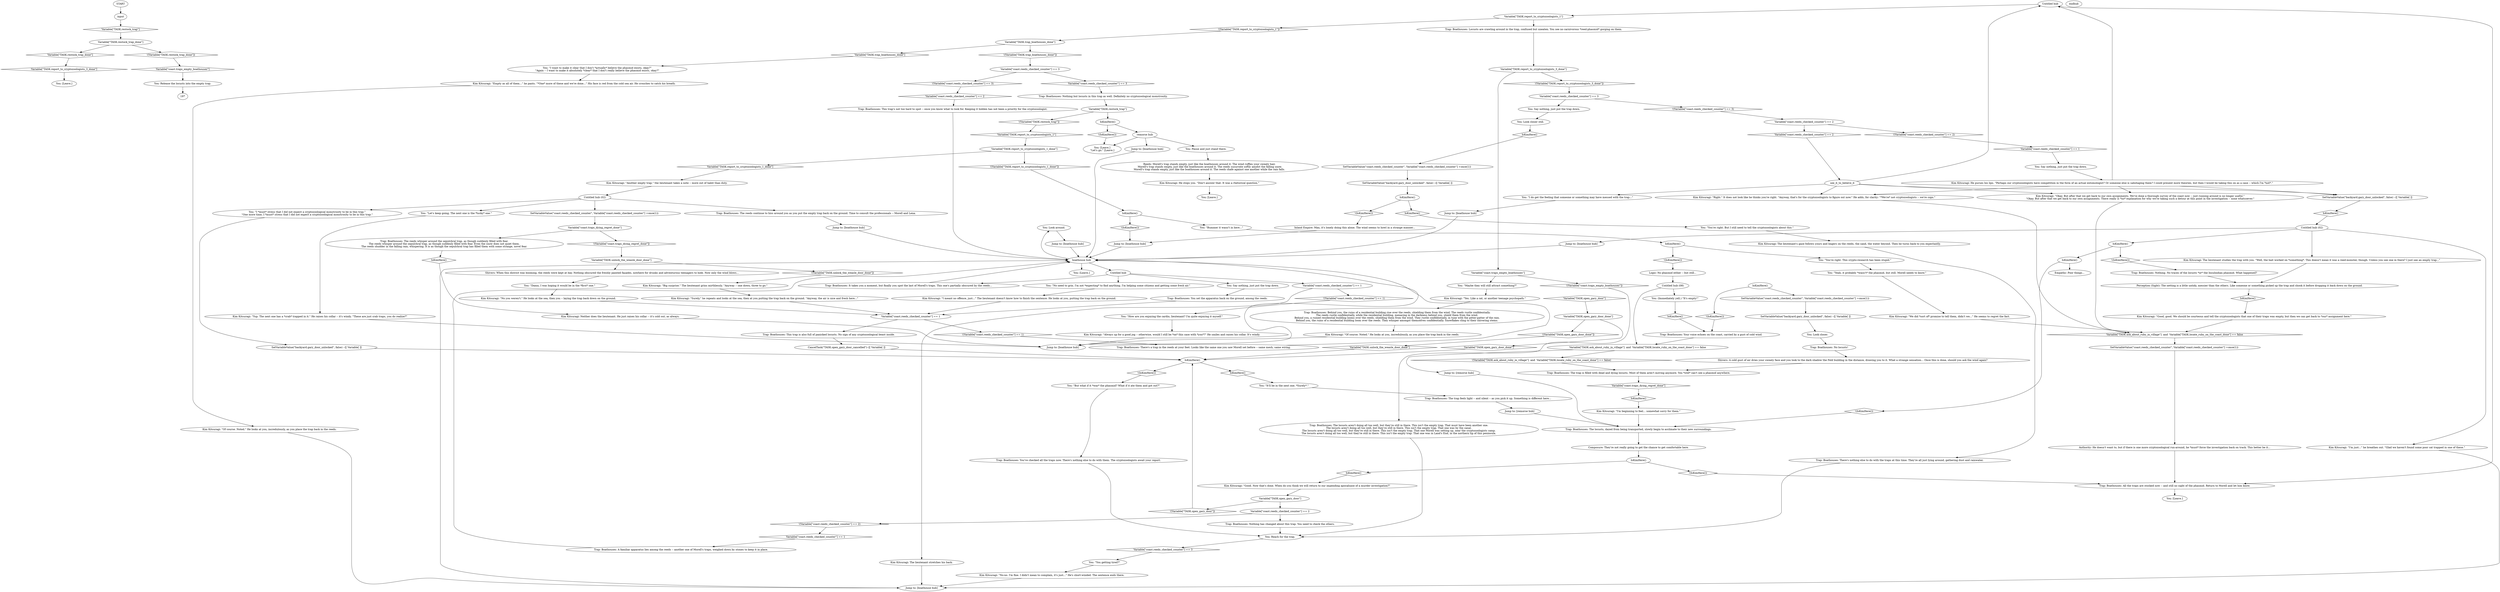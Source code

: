 # COAST ORB / reeds by feld
# These reeds are somewhere near Feld. The interactable reeds you can search when Morell tells you to check the phasmid traps. There are traps in these reeds.
# ==================================================
digraph G {
	  0 [label="START"];
	  1 [label="input"];
	  2 [label="You: Look around."];
	  3 [label="You: Say nothing, just put the trap down."];
	  4 [label="Kim Kitsuragi: \"No you weren't.\" He looks at the sea, then you -- laying the trap back down on the ground."];
	  5 [label="Kim Kitsuragi: \"I meant no offence, just...\" The lieutenant doesn't know how to finish the sentence. He looks at you, putting the trap back on the ground."];
	  6 [label="Trap: Boathouses: You set the apparatus back on the ground, among the reeds."];
	  7 [label="Variable[\"coast.reeds_checked_counter\"] == 2"];
	  8 [label="Variable[\"coast.reeds_checked_counter\"] == 2", shape=diamond];
	  9 [label="!(Variable[\"coast.reeds_checked_counter\"] == 2)", shape=diamond];
	  10 [label="IsKimHere()"];
	  11 [label="IsKimHere()", shape=diamond];
	  12 [label="!(IsKimHere())", shape=diamond];
	  13 [label="Jump to: [boathouse hub]"];
	  14 [label="You: Pause and just stand there."];
	  15 [label="Variable[\"TASK.open_gary_door_done\"]"];
	  16 [label="Variable[\"TASK.open_gary_door_done\"]", shape=diamond];
	  17 [label="!(Variable[\"TASK.open_gary_door_done\"])", shape=diamond];
	  18 [label="Variable[\"coast.reeds_checked_counter\"] == 3"];
	  19 [label="Variable[\"coast.reeds_checked_counter\"] == 3", shape=diamond];
	  20 [label="!(Variable[\"coast.reeds_checked_counter\"] == 3)", shape=diamond];
	  21 [label="Trap: Boathouses: There's a trap in the reeds at your feet. Looks like the same one you saw Morell set before -- same mesh, same wiring."];
	  22 [label="You: \"Let's keep going. The next one is the *lucky* one.\""];
	  23 [label="Untitled hub (02)"];
	  24 [label="Jump to: [boathouse hub]"];
	  25 [label="Jump to: [boathouse hub]"];
	  26 [label="You: [Leave.]\n\"Let's go.\" [Leave.]"];
	  27 [label="Kim Kitsuragi: \"Good. Now that's done. When do you think we will return to our impending apocalypse of a murder investigation?\""];
	  28 [label="Composure: They're not really going to get the chance to get comfortable here."];
	  29 [label="boathouse hub"];
	  30 [label="You: [Leave.]"];
	  31 [label="Trap: Boathouses: No locusts!"];
	  32 [label="Kim Kitsuragi: \"Yup. The next one has a *crab* trapped in it.\" He raises his collar -- it's windy. \"These are just crab traps, you do realize?\""];
	  33 [label="SetVariableValue(\"backyard.gary_door_unlocked\", false) --[[ Variable[ ]]"];
	  34 [label="Variable[\"TASK.restock_trap_done\"]"];
	  35 [label="Variable[\"TASK.restock_trap_done\"]", shape=diamond];
	  36 [label="!(Variable[\"TASK.restock_trap_done\"])", shape=diamond];
	  37 [label="Trap: Boathouses: The locusts aren't doing all too well, but they're still in there. This isn't the empty trap. That must have been another one.\nThe locusts aren't doing all too well, but they're still in there. This isn't the empty trap. That one was by the canal.\nThe locusts aren't doing all too well, but they're still in there. This isn't the empty trap. That one Morell was setting up, near the cryptozoologists camp.\nThe locusts aren't doing all too well, but they're still in there. This isn't the empty trap. That one was in Land's End, in the northern tip of this peninsula."];
	  38 [label="endhub"];
	  39 [label="Trap: Boathouses: A familiar apparatus lies among the reeds -- another one of Morell's traps, weighed down by stones to keep it in place."];
	  40 [label="Trap: Boathouses: This trap's not too hard to spot -- once you know what to look for. Keeping it hidden has not been a priority for the cryptozoologist."];
	  41 [label="Variable[\"TASK.trap_boathouses_done\"]"];
	  42 [label="Variable[\"TASK.trap_boathouses_done\"]", shape=diamond];
	  43 [label="!(Variable[\"TASK.trap_boathouses_done\"])", shape=diamond];
	  44 [label="You: Look closer."];
	  45 [label="Jump to: [boathouse hub]"];
	  46 [label="SetVariableValue(\"backyard.gary_door_unlocked\", false) --[[ Variable[ ]]"];
	  47 [label="Kim Kitsuragi: \"I'm beginning to feel... somewhat sorry for them.\""];
	  48 [label="IsKimHere()"];
	  49 [label="IsKimHere()", shape=diamond];
	  50 [label="!(IsKimHere())", shape=diamond];
	  51 [label="Kim Kitsuragi: \"Always up for a good jog -- otherwise, would I still be *on* this case with *you*?\" He smiles and raises his collar. It's windy."];
	  52 [label="Trap: Boathouses: Your voice echoes on the coast, carried by a gust of cold wind."];
	  53 [label="You: \"I do get the feeling that someone or something may have messed with the trap...\""];
	  54 [label="Variable[\"TASK.report_to_cryptozoologists_1_done\"]"];
	  55 [label="Variable[\"TASK.report_to_cryptozoologists_1_done\"]", shape=diamond];
	  56 [label="!(Variable[\"TASK.report_to_cryptozoologists_1_done\"])", shape=diamond];
	  57 [label="You: [Leave.]"];
	  58 [label="You: \"No need to grin. I'm not *expecting* to find anything. I'm helping some citizens and getting some fresh air.\""];
	  59 [label="Inland Empire: Man, it's lonely doing this alone. The wind seems to howl in a strange manner..."];
	  60 [label="Kim Kitsuragi: \"No-no. I'm fine. I didn't mean to complain, it's just...\" He's short-winded. The sentence ends there."];
	  61 [label="Untitled hub (08)"];
	  62 [label="IsKimHere()"];
	  63 [label="IsKimHere()", shape=diamond];
	  64 [label="!(IsKimHere())", shape=diamond];
	  65 [label="You: (Immediately yell.) \"It's empty!\""];
	  66 [label="Trap: Boathouses: Nothing. No traces of the locusts *or* the Insulindian phasmid. What happened?"];
	  67 [label="Perception (Sight): The netting is a little untidy, messier than the others. Like someone or something picked up the trap and shook it before dropping it back down on the ground."];
	  68 [label="Kim Kitsuragi: \"We did *sort of* promise to tell them, didn't we...\" He seems to regret the fact."];
	  69 [label="Kim Kitsuragi: \"Yes. Like a cat, or another teenage psychopath.\""];
	  70 [label="IsKimHere()"];
	  71 [label="IsKimHere()", shape=diamond];
	  72 [label="!(IsKimHere())", shape=diamond];
	  73 [label="SetVariableValue(\"coast.reeds_checked_counter\", Variable[\"coast.reeds_checked_counter\"] +once(1)) "];
	  74 [label="Jump to: [remorse hub]"];
	  75 [label="Trap: Boathouses: Behind you, the ruins of a residential building rise over the reeds, shielding them from the wind. The reeds rustle confidentially.\nThe reeds rustle confidentially, while the residential building, menacing in the darkness behind you, shield them from the wind.\nBehind you, a ruined residential building looms over the reeds, shielding them from the wind. They rustle confidentially, in tune with the pitter-patter of the rain.\nBehind you, the ruins of a residential building loom over the reeds. They whisper amongst themselves confidentially. Snowflakes cling to their shivering stems."];
	  76 [label="Jump to: [boathouse hub]"];
	  77 [label="You: \"But what if it *was* the phasmid? What if it ate them and got out?\""];
	  78 [label="Kim Kitsuragi: \"Right.\" It does not look like he thinks you're right. \"Anyway, that's for the cryptozoologists to figure out now.\" He adds, for clarity: \"*We're* not cryptozoologists -- we're cops.\""];
	  79 [label="Trap: Boathouses: You've checked all the traps now. There's nothing else to do with them. The cryptozoologists await your report."];
	  80 [label="IsKimHere()"];
	  81 [label="IsKimHere()", shape=diamond];
	  82 [label="!(IsKimHere())", shape=diamond];
	  83 [label="You: \"Bummer it wasn't in here...\""];
	  84 [label="Kim Kitsuragi: \"I'm just...\" he breathes out. \"Glad we haven't found some poor cat trapped in one of these.\""];
	  85 [label="IsKimHere()"];
	  86 [label="IsKimHere()", shape=diamond];
	  87 [label="!(IsKimHere())", shape=diamond];
	  88 [label="You: \"You're right. This crypto-research has been stupid.\""];
	  89 [label="Kim Kitsuragi: \"Okay. But after that we get back to our own assignments. We've done a thorough survey of the coast now -- just running around is no longer useful.\"\n\"Okay. But after that we get back to our own assignments. There really is *no* explanation for why we're taking such a detour at this point in the investigation -- none whatsoever.\""];
	  90 [label="Kim Kitsuragi: The lieutenant's gaze follows yours and lingers on the reeds, the sand, the water beyond. Then he turns back to you expectantly."];
	  91 [label="Kim Kitsuragi: Neither does the lieutenant. He just raises his collar -- it's cold out, as always."];
	  92 [label="Kim Kitsuragi: He purses his lips. \"Perhaps our cryptozoologists have competition in the form of an actual entomologist? Or someone else is sabotaging them? I could present more theories, but then I would be taking this on as a case -- which I'm *not*.\""];
	  93 [label="Jump to: [boathouse hub]"];
	  94 [label="Trap: Boathouses: The trap is filled with dead and dying locusts. Most of them aren't moving anymore. You *still* can't see a phasmid anywhere."];
	  95 [label="You: [Leave.]"];
	  96 [label="Trap: Boathouses: All the traps are stocked now -- and still no sight of the phasmid. Return to Morell and let him know."];
	  97 [label="Variable[\"coast.reeds_checked_counter\"] == 3"];
	  98 [label="Variable[\"coast.reeds_checked_counter\"] == 3", shape=diamond];
	  99 [label="!(Variable[\"coast.reeds_checked_counter\"] == 3)", shape=diamond];
	  100 [label="You: Say nothing, just put the trap down."];
	  101 [label="Jump to: [boathouse hub]"];
	  102 [label="You: \"Damn, I was hoping it would be in the *first* one.\""];
	  103 [label="Trap: Boathouses: It takes you a moment, but finally you spot the last of Morell's traps. This one's partially obscured by the reeds..."];
	  104 [label="Trap: Boathouses: Nothing but locusts in this trap as well. Definitely no cryptozoological monstrosity."];
	  105 [label="see_it_to_believe_it"];
	  106 [label="Kim Kitsuragi: \"Good, good. We should be courteous and tell the cryptozoologists that one of their traps was empty, but then we can get back to *our* assignment here.\""];
	  107 [label="You: \"Yeah, it probably *wasn't* the phasmid, but still. Morell needs to know.\""];
	  108 [label="Untitled hub"];
	  109 [label="Kim Kitsuragi: He stops you. \"Don't answer that. It was a rhetorical question.\""];
	  110 [label="Variable[\"TASK.open_gary_door\"]"];
	  111 [label="Variable[\"TASK.open_gary_door\"]", shape=diamond];
	  112 [label="!(Variable[\"TASK.open_gary_door\"])", shape=diamond];
	  113 [label="Variable[\"coast.reeds_checked_counter\"] == 2"];
	  114 [label="Variable[\"coast.reeds_checked_counter\"] == 2", shape=diamond];
	  115 [label="!(Variable[\"coast.reeds_checked_counter\"] == 2)", shape=diamond];
	  116 [label="Trap: Boathouses: Nothing has changed about this trap. You need to check the others."];
	  117 [label="You: \"I want to make it clear that I don't *actually* believe the phasmid exists, okay?\"\n\"Again -- I want to make it absolutely *clear* that I don't really believe the phasmid exists, okay?\""];
	  118 [label="SetVariableValue(\"coast.reeds_checked_counter\", Variable[\"coast.reeds_checked_counter\"] +once(1)) "];
	  119 [label="Variable[\"TASK.report_to_cryptozoologists_3_done\"]"];
	  120 [label="Variable[\"TASK.report_to_cryptozoologists_3_done\"]", shape=diamond];
	  121 [label="!(Variable[\"TASK.report_to_cryptozoologists_3_done\"])", shape=diamond];
	  122 [label="Variable[\"coast.traps_empty_boathouses\"]"];
	  123 [label="Variable[\"coast.traps_empty_boathouses\"]", shape=diamond];
	  124 [label="!(Variable[\"coast.traps_empty_boathouses\"])", shape=diamond];
	  125 [label="You: \"Maybe they will still attract something?\""];
	  126 [label="Jump to: [boathouse hub]"];
	  127 [label="Variable[\"coast.reeds_checked_counter\"] == 1"];
	  128 [label="Variable[\"coast.reeds_checked_counter\"] == 1", shape=diamond];
	  129 [label="!(Variable[\"coast.reeds_checked_counter\"] == 1)", shape=diamond];
	  130 [label="Trap: Boathouses: This trap is also full of panicked locusts. No sign of any cryptozoological beast inside."];
	  131 [label="You: Say nothing, just put the trap down."];
	  132 [label="You: \"I *must* stress that I did not expect a cryptozoological monstrosity to be in this trap.\"\n\"One more time, I *must* stress that I did not expect a cryptozoological monstrosity to be in this trap.\""];
	  133 [label="Kim Kitsuragi: The lieutenant studies the trap with you. \"Well, the bait worked on *something*. This doesn't mean it was a reed-monster, though. Unless you see one in there? I just see an empty trap...\""];
	  134 [label="SetVariableValue(\"coast.reeds_checked_counter\", Variable[\"coast.reeds_checked_counter\"] +once(1)) "];
	  135 [label="CancelTask(\"TASK.open_gary_door_cancelled\")--[[ Variable[ ]]"];
	  136 [label="Kim Kitsuragi: \"Big surprise.\" The lieutenant grins mirthlessly. \"Anyway -- one down, three to go.\""];
	  137 [label="You: \"It'll be in the next one. *Surely*.\""];
	  138 [label="Variable[\"coast.reeds_checked_counter\"] == 1"];
	  139 [label="Variable[\"coast.reeds_checked_counter\"] == 1", shape=diamond];
	  140 [label="!(Variable[\"coast.reeds_checked_counter\"] == 1)", shape=diamond];
	  141 [label="Kim Kitsuragi: The lieutenant stretches his back."];
	  142 [label="You: Look closer still."];
	  143 [label="Variable[\"TASK.ask_about_ruby_in_village\"]  and  Variable[\"TASK.locate_ruby_on_the_coast_done\"] == false"];
	  144 [label="Variable[\"TASK.ask_about_ruby_in_village\"]  and  Variable[\"TASK.locate_ruby_on_the_coast_done\"] == false", shape=diamond];
	  145 [label="!(Variable[\"TASK.ask_about_ruby_in_village\"]  and  Variable[\"TASK.locate_ruby_on_the_coast_done\"] == false)", shape=diamond];
	  146 [label="Jump to: [remorse hub]"];
	  147 [label="Trap: Boathouses: There's nothing else to do with the traps at this time. They're all just lying around, gathering dust and rainwater."];
	  148 [label="Kim Kitsuragi: \"Another empty trap,\" the lieutenant takes a note -- more out of habit than duty."];
	  149 [label="You: \"You're right. But I still need to tell the cryptozoologists about this.\""];
	  150 [label="SetVariableValue(\"backyard.gary_door_unlocked\", false) --[[ Variable[ ]]"];
	  151 [label="Authority: He doesn't want to, but if there is one more cryptozoological run-around, he *must* force the investigation back on track. This better be it..."];
	  152 [label="You: [Leave.]"];
	  153 [label="You: Reach for the trap."];
	  154 [label="Untitled hub"];
	  155 [label="Kim Kitsuragi: \"Surely,\" he repeats and looks at the sea, then at you putting the trap back on the ground. \"Anyway, the air is nice and fresh here...\""];
	  156 [label="Trap: Boathouses: The trap feels light -- and silent -- as you pick it up. Something is different here..."];
	  157 [label="You: \"You getting tired?\""];
	  158 [label="IsKimHere()"];
	  159 [label="IsKimHere()", shape=diamond];
	  160 [label="!(IsKimHere())", shape=diamond];
	  161 [label="IsKimHere()"];
	  162 [label="IsKimHere()", shape=diamond];
	  163 [label="!(IsKimHere())", shape=diamond];
	  164 [label="Empathy: Poor things..."];
	  165 [label="Variable[\"TASK.unlock_the_weasle_door_done\"]"];
	  166 [label="Variable[\"TASK.unlock_the_weasle_door_done\"]", shape=diamond];
	  167 [label="!(Variable[\"TASK.unlock_the_weasle_door_done\"])", shape=diamond];
	  168 [label="Shivers: When this district was booming, the reeds were kept at bay. Nothing obscured the freshly painted façades, nowhere for drunks and adventurous teenagers to hide. Now only the wind blows..."];
	  169 [label="Kim Kitsuragi: \"Of course. Noted.\" He looks at you, incredulously, as you place the trap back in the reeds."];
	  170 [label="Kim Kitsuragi: \"Empty as all of them...\" he pants. \"*One* more of these and we're done...\" His face is red from the cold sea air. He crouches to catch his breath."];
	  171 [label="Untitled hub (02)"];
	  172 [label="Kim Kitsuragi: \"Of course. Noted.\" He looks at you, incredulously, as you place the trap back in the reeds."];
	  173 [label="SetVariableValue(\"backyard.gary_door_unlocked\", false) --[[ Variable[ ]]"];
	  174 [label="Variable[\"coast.traps_dying_regret_done\"]"];
	  175 [label="Variable[\"coast.traps_dying_regret_done\"]", shape=diamond];
	  176 [label="!(Variable[\"coast.traps_dying_regret_done\"])", shape=diamond];
	  177 [label="Trap: Boathouses: The reeds whisper around the sepulchral trap, as though suddenly filled with fear.\nThe reeds whisper around the sepulchral trap, as though suddenly filled with fear. Even the snow does not quiet them.\nThe reeds shudder in the falling rain, whispering. It is as though the sepulchral trap has filled them with some strange, novel fear."];
	  178 [label="Reeds: Morell's trap stands empty, just like the boathouses around it. The wind ruffles your sweaty hair.\n Morell's trap stands empty, just like the boathouses around it. The reeds susurrate softly amidst the falling snow.\nMorell's trap stands empty, just like the boathouses around it. The reeds chafe against one another while the rain falls."];
	  179 [label="You: Release the locusts into the empty trap."];
	  180 [label="Variable[\"TASK.report_to_cryptozoologists_1\"]"];
	  181 [label="Variable[\"TASK.report_to_cryptozoologists_1\"]", shape=diamond];
	  182 [label="!(Variable[\"TASK.report_to_cryptozoologists_1\"])", shape=diamond];
	  183 [label="Trap: Boathouses: Locusts are crawling around in the trap, confused but uneaten. You see no carnivorous *reed-phasmid* gorging on them."];
	  184 [label="You: \"How are you enjoying the cardio, lieutenant? I'm quite enjoying it myself.\""];
	  185 [label="Trap: Boathouses: The reeds continue to hiss around you as you put the empty trap back on the ground. Time to consult the professionals -- Morell and Lena."];
	  186 [label="Logic: No phasmid either -- but still..."];
	  187 [label="Shivers: A cold gust of air dries your sweaty face and you look to the dark shadow the Feld building in the distance, drawing you to it. What a strange sensation... Once this is done, should you ask the wind again?"];
	  188 [label="SetVariableValue(\"coast.reeds_checked_counter\", Variable[\"coast.reeds_checked_counter\"] +once(1)) "];
	  189 [label="Variable[\"TASK.restock_trap\"]"];
	  190 [label="Variable[\"TASK.restock_trap\"]", shape=diamond];
	  191 [label="!(Variable[\"TASK.restock_trap\"])", shape=diamond];
	  192 [label="IsKimHere()"];
	  193 [label="IsKimHere()", shape=diamond];
	  194 [label="!(IsKimHere())", shape=diamond];
	  195 [label="remorse hub"];
	  196 [label="Trap: Boathouses: The locusts, dazed from being transported, slowly begin to acclimate to their new surroundings."];
	  0 -> 1
	  1 -> 190
	  2 -> 76
	  3 -> 6
	  4 -> 127
	  5 -> 127
	  6 -> 127
	  7 -> 8
	  7 -> 9
	  8 -> 105
	  9 -> 139
	  10 -> 11
	  10 -> 12
	  11 -> 149
	  12 -> 59
	  13 -> 29
	  14 -> 178
	  15 -> 16
	  15 -> 17
	  16 -> 62
	  17 -> 166
	  18 -> 19
	  18 -> 20
	  19 -> 104
	  20 -> 114
	  21 -> 29
	  22 -> 32
	  23 -> 185
	  23 -> 118
	  23 -> 132
	  23 -> 22
	  24 -> 29
	  25 -> 29
	  27 -> 110
	  28 -> 48
	  29 -> 2
	  29 -> 30
	  29 -> 154
	  31 -> 187
	  32 -> 24
	  33 -> 44
	  34 -> 35
	  34 -> 36
	  35 -> 120
	  36 -> 123
	  37 -> 153
	  39 -> 29
	  40 -> 29
	  41 -> 42
	  41 -> 43
	  42 -> 117
	  43 -> 18
	  44 -> 31
	  45 -> 29
	  46 -> 10
	  47 -> 196
	  48 -> 49
	  48 -> 50
	  49 -> 27
	  50 -> 96
	  51 -> 24
	  52 -> 143
	  53 -> 93
	  54 -> 56
	  54 -> 55
	  55 -> 148
	  56 -> 80
	  58 -> 5
	  59 -> 13
	  60 -> 45
	  61 -> 65
	  61 -> 143
	  62 -> 64
	  62 -> 63
	  63 -> 137
	  64 -> 77
	  65 -> 71
	  66 -> 67
	  67 -> 86
	  68 -> 144
	  69 -> 75
	  70 -> 72
	  70 -> 73
	  71 -> 52
	  72 -> 52
	  73 -> 33
	  74 -> 196
	  75 -> 169
	  76 -> 29
	  77 -> 79
	  78 -> 144
	  79 -> 153
	  80 -> 82
	  80 -> 83
	  81 -> 171
	  82 -> 13
	  83 -> 85
	  84 -> 45
	  85 -> 88
	  85 -> 87
	  86 -> 106
	  87 -> 186
	  88 -> 107
	  89 -> 144
	  90 -> 147
	  91 -> 24
	  92 -> 89
	  92 -> 150
	  92 -> 108
	  92 -> 78
	  93 -> 29
	  94 -> 175
	  96 -> 57
	  97 -> 99
	  97 -> 100
	  98 -> 157
	  99 -> 7
	  100 -> 142
	  101 -> 29
	  102 -> 4
	  103 -> 29
	  104 -> 189
	  105 -> 108
	  105 -> 78
	  105 -> 53
	  105 -> 150
	  105 -> 89
	  106 -> 144
	  107 -> 68
	  108 -> 96
	  108 -> 180
	  109 -> 152
	  110 -> 112
	  110 -> 113
	  111 -> 15
	  112 -> 62
	  113 -> 115
	  113 -> 116
	  114 -> 40
	  115 -> 128
	  116 -> 153
	  117 -> 170
	  118 -> 174
	  119 -> 121
	  119 -> 122
	  120 -> 95
	  121 -> 97
	  122 -> 124
	  122 -> 125
	  123 -> 179
	  124 -> 37
	  125 -> 69
	  126 -> 29
	  127 -> 129
	  127 -> 130
	  128 -> 39
	  129 -> 21
	  130 -> 135
	  131 -> 92
	  132 -> 173
	  133 -> 67
	  134 -> 46
	  135 -> 62
	  136 -> 155
	  137 -> 156
	  138 -> 140
	  138 -> 141
	  139 -> 131
	  140 -> 184
	  141 -> 45
	  142 -> 159
	  143 -> 145
	  143 -> 146
	  144 -> 188
	  145 -> 94
	  146 -> 196
	  147 -> 153
	  148 -> 23
	  149 -> 90
	  150 -> 81
	  151 -> 96
	  153 -> 98
	  154 -> 58
	  154 -> 3
	  154 -> 138
	  154 -> 103
	  155 -> 127
	  156 -> 74
	  157 -> 60
	  158 -> 160
	  158 -> 161
	  159 -> 134
	  160 -> 66
	  161 -> 163
	  161 -> 164
	  162 -> 47
	  163 -> 196
	  165 -> 168
	  165 -> 167
	  166 -> 62
	  167 -> 136
	  168 -> 102
	  169 -> 24
	  170 -> 172
	  171 -> 101
	  171 -> 84
	  171 -> 133
	  171 -> 158
	  172 -> 45
	  173 -> 62
	  174 -> 176
	  174 -> 177
	  175 -> 162
	  176 -> 165
	  177 -> 193
	  178 -> 109
	  179 -> 197
	  180 -> 182
	  180 -> 183
	  181 -> 54
	  182 -> 41
	  183 -> 119
	  184 -> 51
	  185 -> 25
	  186 -> 61
	  187 -> 94
	  188 -> 151
	  189 -> 192
	  189 -> 191
	  190 -> 34
	  191 -> 181
	  192 -> 194
	  192 -> 195
	  193 -> 91
	  194 -> 26
	  195 -> 26
	  195 -> 126
	  195 -> 14
	  196 -> 28
}

